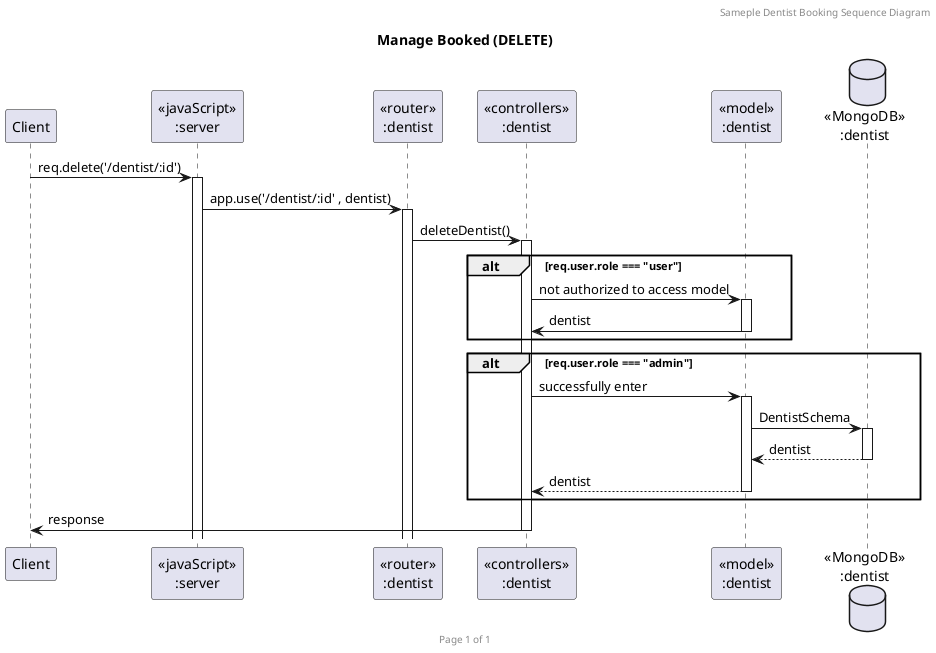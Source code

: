 @startuml Manage Dentist (DELETE)

header Sameple Dentist Booking Sequence Diagram
footer Page %page% of %lastpage%
title "Manage Booked (DELETE)"

participant "Client" as client
participant "<<javaScript>>\n:server" as server
participant "<<router>>\n:dentist" as routerDentist
participant "<<controllers>>\n:dentist" as controllersDentist
participant "<<model>>\n:dentist" as modelDentist
database "<<MongoDB>>\n:dentist" as DentistDatabase

client->server ++:req.delete('/dentist/:id')
server->routerDentist ++:app.use('/dentist/:id' , dentist)
routerDentist -> controllersDentist ++:deleteDentist()

alt req.user.role === "user"
    controllersDentist->modelDentist ++:not authorized to access model
    modelDentist -> controllersDentist --:dentist
end
alt req.user.role === "admin"
    controllersDentist->modelDentist ++:successfully enter
modelDentist ->DentistDatabase ++: DentistSchema
DentistDatabase --> modelDentist --: dentist
controllersDentist <-- modelDentist --:dentist
end
controllersDentist->client --:response

@enduml